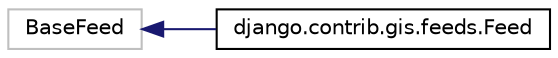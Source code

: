 digraph "Graphical Class Hierarchy"
{
 // LATEX_PDF_SIZE
  edge [fontname="Helvetica",fontsize="10",labelfontname="Helvetica",labelfontsize="10"];
  node [fontname="Helvetica",fontsize="10",shape=record];
  rankdir="LR";
  Node571 [label="BaseFeed",height=0.2,width=0.4,color="grey75", fillcolor="white", style="filled",tooltip=" "];
  Node571 -> Node0 [dir="back",color="midnightblue",fontsize="10",style="solid",fontname="Helvetica"];
  Node0 [label="django.contrib.gis.feeds.Feed",height=0.2,width=0.4,color="black", fillcolor="white", style="filled",URL="$classdjango_1_1contrib_1_1gis_1_1feeds_1_1_feed.html",tooltip=" "];
}
